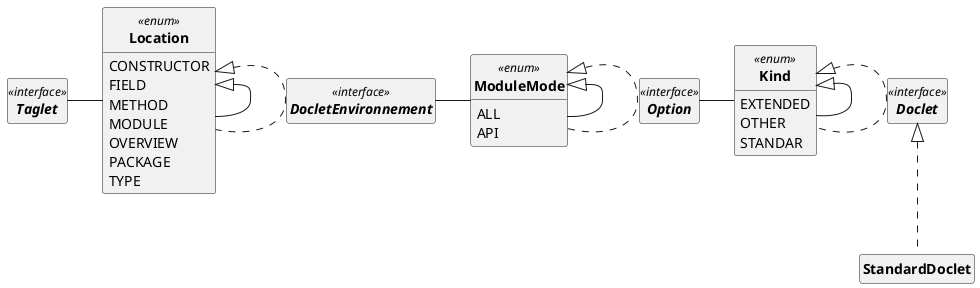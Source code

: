 @startuml
skinparam style strictuml
hide empty members
skinparam classAttributeIconSize 0
skinparam classFontStyle Bold

interface Doclet <<interface>>
interface Option <<interface>>
interface DocletEnvironnement <<interface>>
interface Taglet <<interface>>

class StandardDoclet implements Doclet

enum Location <<enum>> extends Location implements Location
{
    CONSTRUCTOR
    FIELD
    METHOD
    MODULE
    OVERVIEW
    PACKAGE
    TYPE
}

enum Kind <<enum>> extends Kind implements Kind
{
    EXTENDED
    OTHER
    STANDAR
}

enum ModuleMode <<enum>> extends ModuleMode implements ModuleMode
{
    ALL
    API
}

Taglet - Location
DocletEnvironnement - ModuleMode
Option - Kind
@enduml